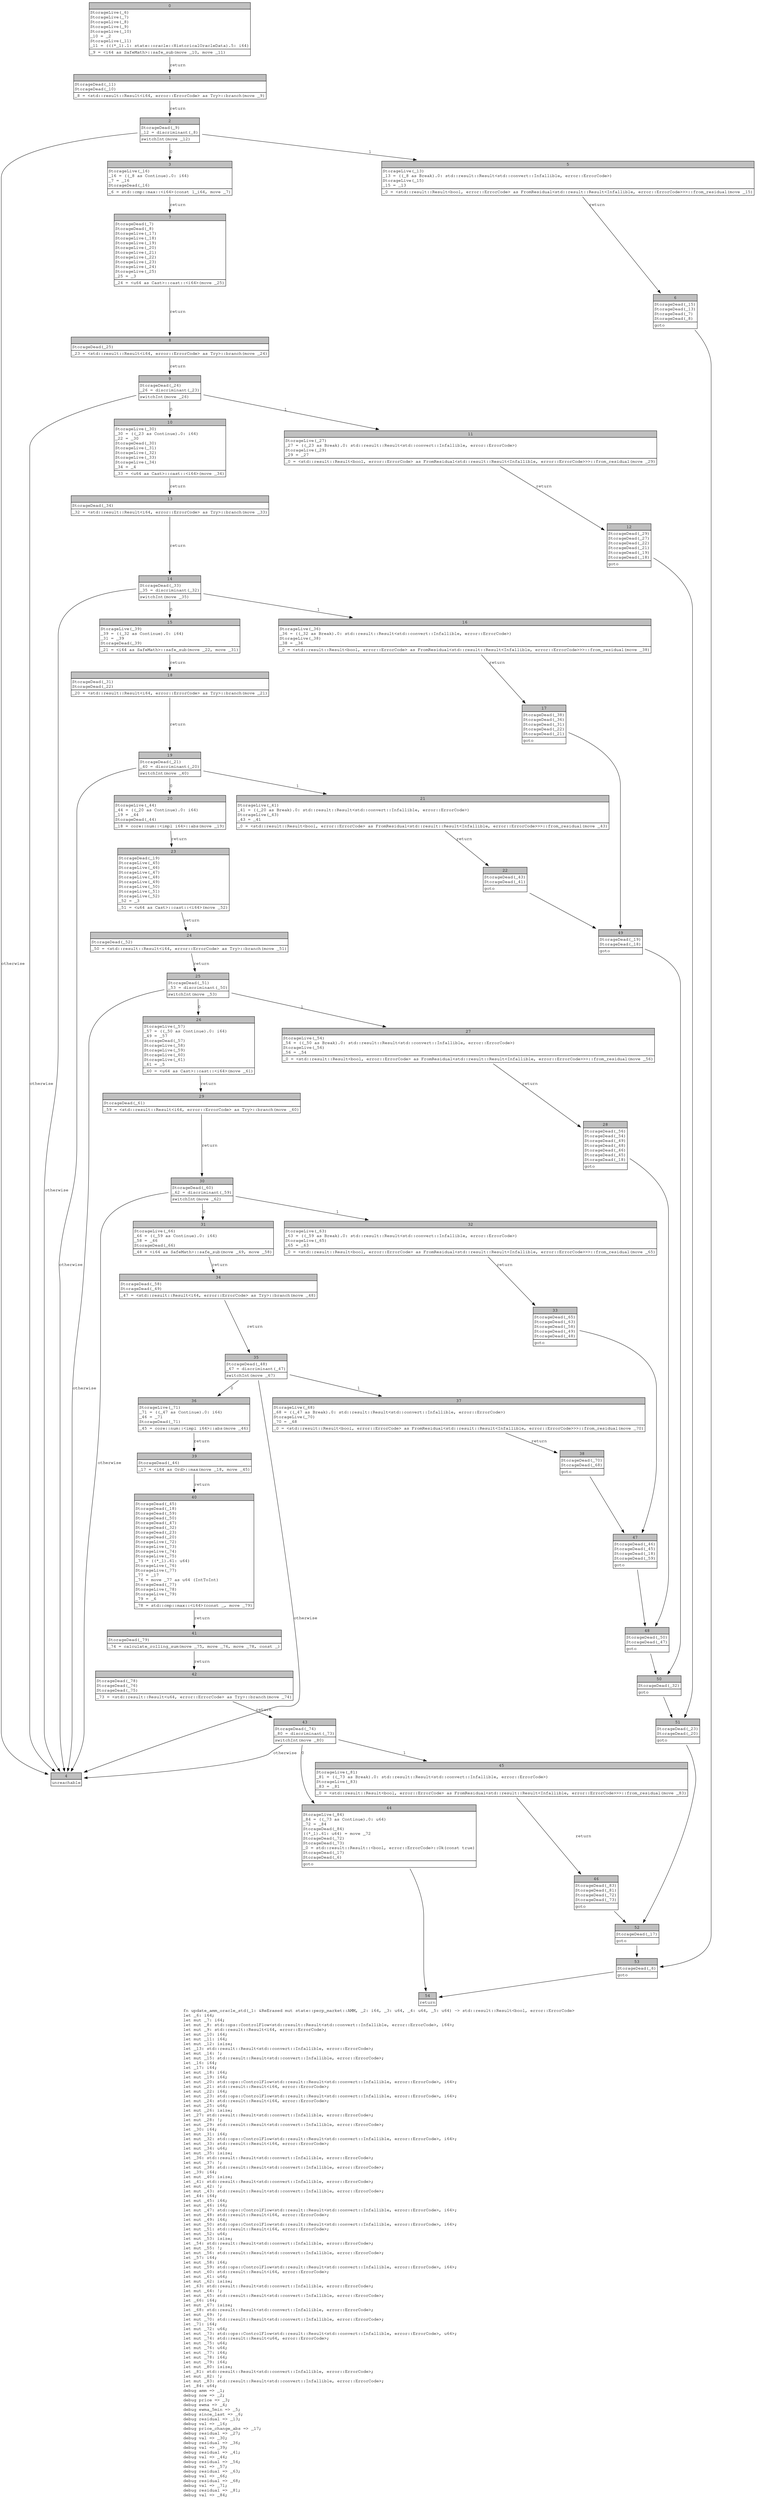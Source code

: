 digraph Mir_0_1803 {
    graph [fontname="Courier, monospace"];
    node [fontname="Courier, monospace"];
    edge [fontname="Courier, monospace"];
    label=<fn update_amm_oracle_std(_1: &amp;ReErased mut state::perp_market::AMM, _2: i64, _3: u64, _4: u64, _5: u64) -&gt; std::result::Result&lt;bool, error::ErrorCode&gt;<br align="left"/>let _6: i64;<br align="left"/>let mut _7: i64;<br align="left"/>let mut _8: std::ops::ControlFlow&lt;std::result::Result&lt;std::convert::Infallible, error::ErrorCode&gt;, i64&gt;;<br align="left"/>let mut _9: std::result::Result&lt;i64, error::ErrorCode&gt;;<br align="left"/>let mut _10: i64;<br align="left"/>let mut _11: i64;<br align="left"/>let mut _12: isize;<br align="left"/>let _13: std::result::Result&lt;std::convert::Infallible, error::ErrorCode&gt;;<br align="left"/>let mut _14: !;<br align="left"/>let mut _15: std::result::Result&lt;std::convert::Infallible, error::ErrorCode&gt;;<br align="left"/>let _16: i64;<br align="left"/>let _17: i64;<br align="left"/>let mut _18: i64;<br align="left"/>let mut _19: i64;<br align="left"/>let mut _20: std::ops::ControlFlow&lt;std::result::Result&lt;std::convert::Infallible, error::ErrorCode&gt;, i64&gt;;<br align="left"/>let mut _21: std::result::Result&lt;i64, error::ErrorCode&gt;;<br align="left"/>let mut _22: i64;<br align="left"/>let mut _23: std::ops::ControlFlow&lt;std::result::Result&lt;std::convert::Infallible, error::ErrorCode&gt;, i64&gt;;<br align="left"/>let mut _24: std::result::Result&lt;i64, error::ErrorCode&gt;;<br align="left"/>let mut _25: u64;<br align="left"/>let mut _26: isize;<br align="left"/>let _27: std::result::Result&lt;std::convert::Infallible, error::ErrorCode&gt;;<br align="left"/>let mut _28: !;<br align="left"/>let mut _29: std::result::Result&lt;std::convert::Infallible, error::ErrorCode&gt;;<br align="left"/>let _30: i64;<br align="left"/>let mut _31: i64;<br align="left"/>let mut _32: std::ops::ControlFlow&lt;std::result::Result&lt;std::convert::Infallible, error::ErrorCode&gt;, i64&gt;;<br align="left"/>let mut _33: std::result::Result&lt;i64, error::ErrorCode&gt;;<br align="left"/>let mut _34: u64;<br align="left"/>let mut _35: isize;<br align="left"/>let _36: std::result::Result&lt;std::convert::Infallible, error::ErrorCode&gt;;<br align="left"/>let mut _37: !;<br align="left"/>let mut _38: std::result::Result&lt;std::convert::Infallible, error::ErrorCode&gt;;<br align="left"/>let _39: i64;<br align="left"/>let mut _40: isize;<br align="left"/>let _41: std::result::Result&lt;std::convert::Infallible, error::ErrorCode&gt;;<br align="left"/>let mut _42: !;<br align="left"/>let mut _43: std::result::Result&lt;std::convert::Infallible, error::ErrorCode&gt;;<br align="left"/>let _44: i64;<br align="left"/>let mut _45: i64;<br align="left"/>let mut _46: i64;<br align="left"/>let mut _47: std::ops::ControlFlow&lt;std::result::Result&lt;std::convert::Infallible, error::ErrorCode&gt;, i64&gt;;<br align="left"/>let mut _48: std::result::Result&lt;i64, error::ErrorCode&gt;;<br align="left"/>let mut _49: i64;<br align="left"/>let mut _50: std::ops::ControlFlow&lt;std::result::Result&lt;std::convert::Infallible, error::ErrorCode&gt;, i64&gt;;<br align="left"/>let mut _51: std::result::Result&lt;i64, error::ErrorCode&gt;;<br align="left"/>let mut _52: u64;<br align="left"/>let mut _53: isize;<br align="left"/>let _54: std::result::Result&lt;std::convert::Infallible, error::ErrorCode&gt;;<br align="left"/>let mut _55: !;<br align="left"/>let mut _56: std::result::Result&lt;std::convert::Infallible, error::ErrorCode&gt;;<br align="left"/>let _57: i64;<br align="left"/>let mut _58: i64;<br align="left"/>let mut _59: std::ops::ControlFlow&lt;std::result::Result&lt;std::convert::Infallible, error::ErrorCode&gt;, i64&gt;;<br align="left"/>let mut _60: std::result::Result&lt;i64, error::ErrorCode&gt;;<br align="left"/>let mut _61: u64;<br align="left"/>let mut _62: isize;<br align="left"/>let _63: std::result::Result&lt;std::convert::Infallible, error::ErrorCode&gt;;<br align="left"/>let mut _64: !;<br align="left"/>let mut _65: std::result::Result&lt;std::convert::Infallible, error::ErrorCode&gt;;<br align="left"/>let _66: i64;<br align="left"/>let mut _67: isize;<br align="left"/>let _68: std::result::Result&lt;std::convert::Infallible, error::ErrorCode&gt;;<br align="left"/>let mut _69: !;<br align="left"/>let mut _70: std::result::Result&lt;std::convert::Infallible, error::ErrorCode&gt;;<br align="left"/>let _71: i64;<br align="left"/>let mut _72: u64;<br align="left"/>let mut _73: std::ops::ControlFlow&lt;std::result::Result&lt;std::convert::Infallible, error::ErrorCode&gt;, u64&gt;;<br align="left"/>let mut _74: std::result::Result&lt;u64, error::ErrorCode&gt;;<br align="left"/>let mut _75: u64;<br align="left"/>let mut _76: u64;<br align="left"/>let mut _77: i64;<br align="left"/>let mut _78: i64;<br align="left"/>let mut _79: i64;<br align="left"/>let mut _80: isize;<br align="left"/>let _81: std::result::Result&lt;std::convert::Infallible, error::ErrorCode&gt;;<br align="left"/>let mut _82: !;<br align="left"/>let mut _83: std::result::Result&lt;std::convert::Infallible, error::ErrorCode&gt;;<br align="left"/>let _84: u64;<br align="left"/>debug amm =&gt; _1;<br align="left"/>debug now =&gt; _2;<br align="left"/>debug price =&gt; _3;<br align="left"/>debug ewma =&gt; _4;<br align="left"/>debug ewma_5min =&gt; _5;<br align="left"/>debug since_last =&gt; _6;<br align="left"/>debug residual =&gt; _13;<br align="left"/>debug val =&gt; _16;<br align="left"/>debug price_change_abs =&gt; _17;<br align="left"/>debug residual =&gt; _27;<br align="left"/>debug val =&gt; _30;<br align="left"/>debug residual =&gt; _36;<br align="left"/>debug val =&gt; _39;<br align="left"/>debug residual =&gt; _41;<br align="left"/>debug val =&gt; _44;<br align="left"/>debug residual =&gt; _54;<br align="left"/>debug val =&gt; _57;<br align="left"/>debug residual =&gt; _63;<br align="left"/>debug val =&gt; _66;<br align="left"/>debug residual =&gt; _68;<br align="left"/>debug val =&gt; _71;<br align="left"/>debug residual =&gt; _81;<br align="left"/>debug val =&gt; _84;<br align="left"/>>;
    bb0__0_1803 [shape="none", label=<<table border="0" cellborder="1" cellspacing="0"><tr><td bgcolor="gray" align="center" colspan="1">0</td></tr><tr><td align="left" balign="left">StorageLive(_6)<br/>StorageLive(_7)<br/>StorageLive(_8)<br/>StorageLive(_9)<br/>StorageLive(_10)<br/>_10 = _2<br/>StorageLive(_11)<br/>_11 = (((*_1).1: state::oracle::HistoricalOracleData).5: i64)<br/></td></tr><tr><td align="left">_9 = &lt;i64 as SafeMath&gt;::safe_sub(move _10, move _11)</td></tr></table>>];
    bb1__0_1803 [shape="none", label=<<table border="0" cellborder="1" cellspacing="0"><tr><td bgcolor="gray" align="center" colspan="1">1</td></tr><tr><td align="left" balign="left">StorageDead(_11)<br/>StorageDead(_10)<br/></td></tr><tr><td align="left">_8 = &lt;std::result::Result&lt;i64, error::ErrorCode&gt; as Try&gt;::branch(move _9)</td></tr></table>>];
    bb2__0_1803 [shape="none", label=<<table border="0" cellborder="1" cellspacing="0"><tr><td bgcolor="gray" align="center" colspan="1">2</td></tr><tr><td align="left" balign="left">StorageDead(_9)<br/>_12 = discriminant(_8)<br/></td></tr><tr><td align="left">switchInt(move _12)</td></tr></table>>];
    bb3__0_1803 [shape="none", label=<<table border="0" cellborder="1" cellspacing="0"><tr><td bgcolor="gray" align="center" colspan="1">3</td></tr><tr><td align="left" balign="left">StorageLive(_16)<br/>_16 = ((_8 as Continue).0: i64)<br/>_7 = _16<br/>StorageDead(_16)<br/></td></tr><tr><td align="left">_6 = std::cmp::max::&lt;i64&gt;(const 1_i64, move _7)</td></tr></table>>];
    bb4__0_1803 [shape="none", label=<<table border="0" cellborder="1" cellspacing="0"><tr><td bgcolor="gray" align="center" colspan="1">4</td></tr><tr><td align="left">unreachable</td></tr></table>>];
    bb5__0_1803 [shape="none", label=<<table border="0" cellborder="1" cellspacing="0"><tr><td bgcolor="gray" align="center" colspan="1">5</td></tr><tr><td align="left" balign="left">StorageLive(_13)<br/>_13 = ((_8 as Break).0: std::result::Result&lt;std::convert::Infallible, error::ErrorCode&gt;)<br/>StorageLive(_15)<br/>_15 = _13<br/></td></tr><tr><td align="left">_0 = &lt;std::result::Result&lt;bool, error::ErrorCode&gt; as FromResidual&lt;std::result::Result&lt;Infallible, error::ErrorCode&gt;&gt;&gt;::from_residual(move _15)</td></tr></table>>];
    bb6__0_1803 [shape="none", label=<<table border="0" cellborder="1" cellspacing="0"><tr><td bgcolor="gray" align="center" colspan="1">6</td></tr><tr><td align="left" balign="left">StorageDead(_15)<br/>StorageDead(_13)<br/>StorageDead(_7)<br/>StorageDead(_8)<br/></td></tr><tr><td align="left">goto</td></tr></table>>];
    bb7__0_1803 [shape="none", label=<<table border="0" cellborder="1" cellspacing="0"><tr><td bgcolor="gray" align="center" colspan="1">7</td></tr><tr><td align="left" balign="left">StorageDead(_7)<br/>StorageDead(_8)<br/>StorageLive(_17)<br/>StorageLive(_18)<br/>StorageLive(_19)<br/>StorageLive(_20)<br/>StorageLive(_21)<br/>StorageLive(_22)<br/>StorageLive(_23)<br/>StorageLive(_24)<br/>StorageLive(_25)<br/>_25 = _3<br/></td></tr><tr><td align="left">_24 = &lt;u64 as Cast&gt;::cast::&lt;i64&gt;(move _25)</td></tr></table>>];
    bb8__0_1803 [shape="none", label=<<table border="0" cellborder="1" cellspacing="0"><tr><td bgcolor="gray" align="center" colspan="1">8</td></tr><tr><td align="left" balign="left">StorageDead(_25)<br/></td></tr><tr><td align="left">_23 = &lt;std::result::Result&lt;i64, error::ErrorCode&gt; as Try&gt;::branch(move _24)</td></tr></table>>];
    bb9__0_1803 [shape="none", label=<<table border="0" cellborder="1" cellspacing="0"><tr><td bgcolor="gray" align="center" colspan="1">9</td></tr><tr><td align="left" balign="left">StorageDead(_24)<br/>_26 = discriminant(_23)<br/></td></tr><tr><td align="left">switchInt(move _26)</td></tr></table>>];
    bb10__0_1803 [shape="none", label=<<table border="0" cellborder="1" cellspacing="0"><tr><td bgcolor="gray" align="center" colspan="1">10</td></tr><tr><td align="left" balign="left">StorageLive(_30)<br/>_30 = ((_23 as Continue).0: i64)<br/>_22 = _30<br/>StorageDead(_30)<br/>StorageLive(_31)<br/>StorageLive(_32)<br/>StorageLive(_33)<br/>StorageLive(_34)<br/>_34 = _4<br/></td></tr><tr><td align="left">_33 = &lt;u64 as Cast&gt;::cast::&lt;i64&gt;(move _34)</td></tr></table>>];
    bb11__0_1803 [shape="none", label=<<table border="0" cellborder="1" cellspacing="0"><tr><td bgcolor="gray" align="center" colspan="1">11</td></tr><tr><td align="left" balign="left">StorageLive(_27)<br/>_27 = ((_23 as Break).0: std::result::Result&lt;std::convert::Infallible, error::ErrorCode&gt;)<br/>StorageLive(_29)<br/>_29 = _27<br/></td></tr><tr><td align="left">_0 = &lt;std::result::Result&lt;bool, error::ErrorCode&gt; as FromResidual&lt;std::result::Result&lt;Infallible, error::ErrorCode&gt;&gt;&gt;::from_residual(move _29)</td></tr></table>>];
    bb12__0_1803 [shape="none", label=<<table border="0" cellborder="1" cellspacing="0"><tr><td bgcolor="gray" align="center" colspan="1">12</td></tr><tr><td align="left" balign="left">StorageDead(_29)<br/>StorageDead(_27)<br/>StorageDead(_22)<br/>StorageDead(_21)<br/>StorageDead(_19)<br/>StorageDead(_18)<br/></td></tr><tr><td align="left">goto</td></tr></table>>];
    bb13__0_1803 [shape="none", label=<<table border="0" cellborder="1" cellspacing="0"><tr><td bgcolor="gray" align="center" colspan="1">13</td></tr><tr><td align="left" balign="left">StorageDead(_34)<br/></td></tr><tr><td align="left">_32 = &lt;std::result::Result&lt;i64, error::ErrorCode&gt; as Try&gt;::branch(move _33)</td></tr></table>>];
    bb14__0_1803 [shape="none", label=<<table border="0" cellborder="1" cellspacing="0"><tr><td bgcolor="gray" align="center" colspan="1">14</td></tr><tr><td align="left" balign="left">StorageDead(_33)<br/>_35 = discriminant(_32)<br/></td></tr><tr><td align="left">switchInt(move _35)</td></tr></table>>];
    bb15__0_1803 [shape="none", label=<<table border="0" cellborder="1" cellspacing="0"><tr><td bgcolor="gray" align="center" colspan="1">15</td></tr><tr><td align="left" balign="left">StorageLive(_39)<br/>_39 = ((_32 as Continue).0: i64)<br/>_31 = _39<br/>StorageDead(_39)<br/></td></tr><tr><td align="left">_21 = &lt;i64 as SafeMath&gt;::safe_sub(move _22, move _31)</td></tr></table>>];
    bb16__0_1803 [shape="none", label=<<table border="0" cellborder="1" cellspacing="0"><tr><td bgcolor="gray" align="center" colspan="1">16</td></tr><tr><td align="left" balign="left">StorageLive(_36)<br/>_36 = ((_32 as Break).0: std::result::Result&lt;std::convert::Infallible, error::ErrorCode&gt;)<br/>StorageLive(_38)<br/>_38 = _36<br/></td></tr><tr><td align="left">_0 = &lt;std::result::Result&lt;bool, error::ErrorCode&gt; as FromResidual&lt;std::result::Result&lt;Infallible, error::ErrorCode&gt;&gt;&gt;::from_residual(move _38)</td></tr></table>>];
    bb17__0_1803 [shape="none", label=<<table border="0" cellborder="1" cellspacing="0"><tr><td bgcolor="gray" align="center" colspan="1">17</td></tr><tr><td align="left" balign="left">StorageDead(_38)<br/>StorageDead(_36)<br/>StorageDead(_31)<br/>StorageDead(_22)<br/>StorageDead(_21)<br/></td></tr><tr><td align="left">goto</td></tr></table>>];
    bb18__0_1803 [shape="none", label=<<table border="0" cellborder="1" cellspacing="0"><tr><td bgcolor="gray" align="center" colspan="1">18</td></tr><tr><td align="left" balign="left">StorageDead(_31)<br/>StorageDead(_22)<br/></td></tr><tr><td align="left">_20 = &lt;std::result::Result&lt;i64, error::ErrorCode&gt; as Try&gt;::branch(move _21)</td></tr></table>>];
    bb19__0_1803 [shape="none", label=<<table border="0" cellborder="1" cellspacing="0"><tr><td bgcolor="gray" align="center" colspan="1">19</td></tr><tr><td align="left" balign="left">StorageDead(_21)<br/>_40 = discriminant(_20)<br/></td></tr><tr><td align="left">switchInt(move _40)</td></tr></table>>];
    bb20__0_1803 [shape="none", label=<<table border="0" cellborder="1" cellspacing="0"><tr><td bgcolor="gray" align="center" colspan="1">20</td></tr><tr><td align="left" balign="left">StorageLive(_44)<br/>_44 = ((_20 as Continue).0: i64)<br/>_19 = _44<br/>StorageDead(_44)<br/></td></tr><tr><td align="left">_18 = core::num::&lt;impl i64&gt;::abs(move _19)</td></tr></table>>];
    bb21__0_1803 [shape="none", label=<<table border="0" cellborder="1" cellspacing="0"><tr><td bgcolor="gray" align="center" colspan="1">21</td></tr><tr><td align="left" balign="left">StorageLive(_41)<br/>_41 = ((_20 as Break).0: std::result::Result&lt;std::convert::Infallible, error::ErrorCode&gt;)<br/>StorageLive(_43)<br/>_43 = _41<br/></td></tr><tr><td align="left">_0 = &lt;std::result::Result&lt;bool, error::ErrorCode&gt; as FromResidual&lt;std::result::Result&lt;Infallible, error::ErrorCode&gt;&gt;&gt;::from_residual(move _43)</td></tr></table>>];
    bb22__0_1803 [shape="none", label=<<table border="0" cellborder="1" cellspacing="0"><tr><td bgcolor="gray" align="center" colspan="1">22</td></tr><tr><td align="left" balign="left">StorageDead(_43)<br/>StorageDead(_41)<br/></td></tr><tr><td align="left">goto</td></tr></table>>];
    bb23__0_1803 [shape="none", label=<<table border="0" cellborder="1" cellspacing="0"><tr><td bgcolor="gray" align="center" colspan="1">23</td></tr><tr><td align="left" balign="left">StorageDead(_19)<br/>StorageLive(_45)<br/>StorageLive(_46)<br/>StorageLive(_47)<br/>StorageLive(_48)<br/>StorageLive(_49)<br/>StorageLive(_50)<br/>StorageLive(_51)<br/>StorageLive(_52)<br/>_52 = _3<br/></td></tr><tr><td align="left">_51 = &lt;u64 as Cast&gt;::cast::&lt;i64&gt;(move _52)</td></tr></table>>];
    bb24__0_1803 [shape="none", label=<<table border="0" cellborder="1" cellspacing="0"><tr><td bgcolor="gray" align="center" colspan="1">24</td></tr><tr><td align="left" balign="left">StorageDead(_52)<br/></td></tr><tr><td align="left">_50 = &lt;std::result::Result&lt;i64, error::ErrorCode&gt; as Try&gt;::branch(move _51)</td></tr></table>>];
    bb25__0_1803 [shape="none", label=<<table border="0" cellborder="1" cellspacing="0"><tr><td bgcolor="gray" align="center" colspan="1">25</td></tr><tr><td align="left" balign="left">StorageDead(_51)<br/>_53 = discriminant(_50)<br/></td></tr><tr><td align="left">switchInt(move _53)</td></tr></table>>];
    bb26__0_1803 [shape="none", label=<<table border="0" cellborder="1" cellspacing="0"><tr><td bgcolor="gray" align="center" colspan="1">26</td></tr><tr><td align="left" balign="left">StorageLive(_57)<br/>_57 = ((_50 as Continue).0: i64)<br/>_49 = _57<br/>StorageDead(_57)<br/>StorageLive(_58)<br/>StorageLive(_59)<br/>StorageLive(_60)<br/>StorageLive(_61)<br/>_61 = _5<br/></td></tr><tr><td align="left">_60 = &lt;u64 as Cast&gt;::cast::&lt;i64&gt;(move _61)</td></tr></table>>];
    bb27__0_1803 [shape="none", label=<<table border="0" cellborder="1" cellspacing="0"><tr><td bgcolor="gray" align="center" colspan="1">27</td></tr><tr><td align="left" balign="left">StorageLive(_54)<br/>_54 = ((_50 as Break).0: std::result::Result&lt;std::convert::Infallible, error::ErrorCode&gt;)<br/>StorageLive(_56)<br/>_56 = _54<br/></td></tr><tr><td align="left">_0 = &lt;std::result::Result&lt;bool, error::ErrorCode&gt; as FromResidual&lt;std::result::Result&lt;Infallible, error::ErrorCode&gt;&gt;&gt;::from_residual(move _56)</td></tr></table>>];
    bb28__0_1803 [shape="none", label=<<table border="0" cellborder="1" cellspacing="0"><tr><td bgcolor="gray" align="center" colspan="1">28</td></tr><tr><td align="left" balign="left">StorageDead(_56)<br/>StorageDead(_54)<br/>StorageDead(_49)<br/>StorageDead(_48)<br/>StorageDead(_46)<br/>StorageDead(_45)<br/>StorageDead(_18)<br/></td></tr><tr><td align="left">goto</td></tr></table>>];
    bb29__0_1803 [shape="none", label=<<table border="0" cellborder="1" cellspacing="0"><tr><td bgcolor="gray" align="center" colspan="1">29</td></tr><tr><td align="left" balign="left">StorageDead(_61)<br/></td></tr><tr><td align="left">_59 = &lt;std::result::Result&lt;i64, error::ErrorCode&gt; as Try&gt;::branch(move _60)</td></tr></table>>];
    bb30__0_1803 [shape="none", label=<<table border="0" cellborder="1" cellspacing="0"><tr><td bgcolor="gray" align="center" colspan="1">30</td></tr><tr><td align="left" balign="left">StorageDead(_60)<br/>_62 = discriminant(_59)<br/></td></tr><tr><td align="left">switchInt(move _62)</td></tr></table>>];
    bb31__0_1803 [shape="none", label=<<table border="0" cellborder="1" cellspacing="0"><tr><td bgcolor="gray" align="center" colspan="1">31</td></tr><tr><td align="left" balign="left">StorageLive(_66)<br/>_66 = ((_59 as Continue).0: i64)<br/>_58 = _66<br/>StorageDead(_66)<br/></td></tr><tr><td align="left">_48 = &lt;i64 as SafeMath&gt;::safe_sub(move _49, move _58)</td></tr></table>>];
    bb32__0_1803 [shape="none", label=<<table border="0" cellborder="1" cellspacing="0"><tr><td bgcolor="gray" align="center" colspan="1">32</td></tr><tr><td align="left" balign="left">StorageLive(_63)<br/>_63 = ((_59 as Break).0: std::result::Result&lt;std::convert::Infallible, error::ErrorCode&gt;)<br/>StorageLive(_65)<br/>_65 = _63<br/></td></tr><tr><td align="left">_0 = &lt;std::result::Result&lt;bool, error::ErrorCode&gt; as FromResidual&lt;std::result::Result&lt;Infallible, error::ErrorCode&gt;&gt;&gt;::from_residual(move _65)</td></tr></table>>];
    bb33__0_1803 [shape="none", label=<<table border="0" cellborder="1" cellspacing="0"><tr><td bgcolor="gray" align="center" colspan="1">33</td></tr><tr><td align="left" balign="left">StorageDead(_65)<br/>StorageDead(_63)<br/>StorageDead(_58)<br/>StorageDead(_49)<br/>StorageDead(_48)<br/></td></tr><tr><td align="left">goto</td></tr></table>>];
    bb34__0_1803 [shape="none", label=<<table border="0" cellborder="1" cellspacing="0"><tr><td bgcolor="gray" align="center" colspan="1">34</td></tr><tr><td align="left" balign="left">StorageDead(_58)<br/>StorageDead(_49)<br/></td></tr><tr><td align="left">_47 = &lt;std::result::Result&lt;i64, error::ErrorCode&gt; as Try&gt;::branch(move _48)</td></tr></table>>];
    bb35__0_1803 [shape="none", label=<<table border="0" cellborder="1" cellspacing="0"><tr><td bgcolor="gray" align="center" colspan="1">35</td></tr><tr><td align="left" balign="left">StorageDead(_48)<br/>_67 = discriminant(_47)<br/></td></tr><tr><td align="left">switchInt(move _67)</td></tr></table>>];
    bb36__0_1803 [shape="none", label=<<table border="0" cellborder="1" cellspacing="0"><tr><td bgcolor="gray" align="center" colspan="1">36</td></tr><tr><td align="left" balign="left">StorageLive(_71)<br/>_71 = ((_47 as Continue).0: i64)<br/>_46 = _71<br/>StorageDead(_71)<br/></td></tr><tr><td align="left">_45 = core::num::&lt;impl i64&gt;::abs(move _46)</td></tr></table>>];
    bb37__0_1803 [shape="none", label=<<table border="0" cellborder="1" cellspacing="0"><tr><td bgcolor="gray" align="center" colspan="1">37</td></tr><tr><td align="left" balign="left">StorageLive(_68)<br/>_68 = ((_47 as Break).0: std::result::Result&lt;std::convert::Infallible, error::ErrorCode&gt;)<br/>StorageLive(_70)<br/>_70 = _68<br/></td></tr><tr><td align="left">_0 = &lt;std::result::Result&lt;bool, error::ErrorCode&gt; as FromResidual&lt;std::result::Result&lt;Infallible, error::ErrorCode&gt;&gt;&gt;::from_residual(move _70)</td></tr></table>>];
    bb38__0_1803 [shape="none", label=<<table border="0" cellborder="1" cellspacing="0"><tr><td bgcolor="gray" align="center" colspan="1">38</td></tr><tr><td align="left" balign="left">StorageDead(_70)<br/>StorageDead(_68)<br/></td></tr><tr><td align="left">goto</td></tr></table>>];
    bb39__0_1803 [shape="none", label=<<table border="0" cellborder="1" cellspacing="0"><tr><td bgcolor="gray" align="center" colspan="1">39</td></tr><tr><td align="left" balign="left">StorageDead(_46)<br/></td></tr><tr><td align="left">_17 = &lt;i64 as Ord&gt;::max(move _18, move _45)</td></tr></table>>];
    bb40__0_1803 [shape="none", label=<<table border="0" cellborder="1" cellspacing="0"><tr><td bgcolor="gray" align="center" colspan="1">40</td></tr><tr><td align="left" balign="left">StorageDead(_45)<br/>StorageDead(_18)<br/>StorageDead(_59)<br/>StorageDead(_50)<br/>StorageDead(_47)<br/>StorageDead(_32)<br/>StorageDead(_23)<br/>StorageDead(_20)<br/>StorageLive(_72)<br/>StorageLive(_73)<br/>StorageLive(_74)<br/>StorageLive(_75)<br/>_75 = ((*_1).61: u64)<br/>StorageLive(_76)<br/>StorageLive(_77)<br/>_77 = _17<br/>_76 = move _77 as u64 (IntToInt)<br/>StorageDead(_77)<br/>StorageLive(_78)<br/>StorageLive(_79)<br/>_79 = _6<br/></td></tr><tr><td align="left">_78 = std::cmp::max::&lt;i64&gt;(const _, move _79)</td></tr></table>>];
    bb41__0_1803 [shape="none", label=<<table border="0" cellborder="1" cellspacing="0"><tr><td bgcolor="gray" align="center" colspan="1">41</td></tr><tr><td align="left" balign="left">StorageDead(_79)<br/></td></tr><tr><td align="left">_74 = calculate_rolling_sum(move _75, move _76, move _78, const _)</td></tr></table>>];
    bb42__0_1803 [shape="none", label=<<table border="0" cellborder="1" cellspacing="0"><tr><td bgcolor="gray" align="center" colspan="1">42</td></tr><tr><td align="left" balign="left">StorageDead(_78)<br/>StorageDead(_76)<br/>StorageDead(_75)<br/></td></tr><tr><td align="left">_73 = &lt;std::result::Result&lt;u64, error::ErrorCode&gt; as Try&gt;::branch(move _74)</td></tr></table>>];
    bb43__0_1803 [shape="none", label=<<table border="0" cellborder="1" cellspacing="0"><tr><td bgcolor="gray" align="center" colspan="1">43</td></tr><tr><td align="left" balign="left">StorageDead(_74)<br/>_80 = discriminant(_73)<br/></td></tr><tr><td align="left">switchInt(move _80)</td></tr></table>>];
    bb44__0_1803 [shape="none", label=<<table border="0" cellborder="1" cellspacing="0"><tr><td bgcolor="gray" align="center" colspan="1">44</td></tr><tr><td align="left" balign="left">StorageLive(_84)<br/>_84 = ((_73 as Continue).0: u64)<br/>_72 = _84<br/>StorageDead(_84)<br/>((*_1).61: u64) = move _72<br/>StorageDead(_72)<br/>StorageDead(_73)<br/>_0 = std::result::Result::&lt;bool, error::ErrorCode&gt;::Ok(const true)<br/>StorageDead(_17)<br/>StorageDead(_6)<br/></td></tr><tr><td align="left">goto</td></tr></table>>];
    bb45__0_1803 [shape="none", label=<<table border="0" cellborder="1" cellspacing="0"><tr><td bgcolor="gray" align="center" colspan="1">45</td></tr><tr><td align="left" balign="left">StorageLive(_81)<br/>_81 = ((_73 as Break).0: std::result::Result&lt;std::convert::Infallible, error::ErrorCode&gt;)<br/>StorageLive(_83)<br/>_83 = _81<br/></td></tr><tr><td align="left">_0 = &lt;std::result::Result&lt;bool, error::ErrorCode&gt; as FromResidual&lt;std::result::Result&lt;Infallible, error::ErrorCode&gt;&gt;&gt;::from_residual(move _83)</td></tr></table>>];
    bb46__0_1803 [shape="none", label=<<table border="0" cellborder="1" cellspacing="0"><tr><td bgcolor="gray" align="center" colspan="1">46</td></tr><tr><td align="left" balign="left">StorageDead(_83)<br/>StorageDead(_81)<br/>StorageDead(_72)<br/>StorageDead(_73)<br/></td></tr><tr><td align="left">goto</td></tr></table>>];
    bb47__0_1803 [shape="none", label=<<table border="0" cellborder="1" cellspacing="0"><tr><td bgcolor="gray" align="center" colspan="1">47</td></tr><tr><td align="left" balign="left">StorageDead(_46)<br/>StorageDead(_45)<br/>StorageDead(_18)<br/>StorageDead(_59)<br/></td></tr><tr><td align="left">goto</td></tr></table>>];
    bb48__0_1803 [shape="none", label=<<table border="0" cellborder="1" cellspacing="0"><tr><td bgcolor="gray" align="center" colspan="1">48</td></tr><tr><td align="left" balign="left">StorageDead(_50)<br/>StorageDead(_47)<br/></td></tr><tr><td align="left">goto</td></tr></table>>];
    bb49__0_1803 [shape="none", label=<<table border="0" cellborder="1" cellspacing="0"><tr><td bgcolor="gray" align="center" colspan="1">49</td></tr><tr><td align="left" balign="left">StorageDead(_19)<br/>StorageDead(_18)<br/></td></tr><tr><td align="left">goto</td></tr></table>>];
    bb50__0_1803 [shape="none", label=<<table border="0" cellborder="1" cellspacing="0"><tr><td bgcolor="gray" align="center" colspan="1">50</td></tr><tr><td align="left" balign="left">StorageDead(_32)<br/></td></tr><tr><td align="left">goto</td></tr></table>>];
    bb51__0_1803 [shape="none", label=<<table border="0" cellborder="1" cellspacing="0"><tr><td bgcolor="gray" align="center" colspan="1">51</td></tr><tr><td align="left" balign="left">StorageDead(_23)<br/>StorageDead(_20)<br/></td></tr><tr><td align="left">goto</td></tr></table>>];
    bb52__0_1803 [shape="none", label=<<table border="0" cellborder="1" cellspacing="0"><tr><td bgcolor="gray" align="center" colspan="1">52</td></tr><tr><td align="left" balign="left">StorageDead(_17)<br/></td></tr><tr><td align="left">goto</td></tr></table>>];
    bb53__0_1803 [shape="none", label=<<table border="0" cellborder="1" cellspacing="0"><tr><td bgcolor="gray" align="center" colspan="1">53</td></tr><tr><td align="left" balign="left">StorageDead(_6)<br/></td></tr><tr><td align="left">goto</td></tr></table>>];
    bb54__0_1803 [shape="none", label=<<table border="0" cellborder="1" cellspacing="0"><tr><td bgcolor="gray" align="center" colspan="1">54</td></tr><tr><td align="left">return</td></tr></table>>];
    bb0__0_1803 -> bb1__0_1803 [label="return"];
    bb1__0_1803 -> bb2__0_1803 [label="return"];
    bb2__0_1803 -> bb3__0_1803 [label="0"];
    bb2__0_1803 -> bb5__0_1803 [label="1"];
    bb2__0_1803 -> bb4__0_1803 [label="otherwise"];
    bb3__0_1803 -> bb7__0_1803 [label="return"];
    bb5__0_1803 -> bb6__0_1803 [label="return"];
    bb6__0_1803 -> bb53__0_1803 [label=""];
    bb7__0_1803 -> bb8__0_1803 [label="return"];
    bb8__0_1803 -> bb9__0_1803 [label="return"];
    bb9__0_1803 -> bb10__0_1803 [label="0"];
    bb9__0_1803 -> bb11__0_1803 [label="1"];
    bb9__0_1803 -> bb4__0_1803 [label="otherwise"];
    bb10__0_1803 -> bb13__0_1803 [label="return"];
    bb11__0_1803 -> bb12__0_1803 [label="return"];
    bb12__0_1803 -> bb51__0_1803 [label=""];
    bb13__0_1803 -> bb14__0_1803 [label="return"];
    bb14__0_1803 -> bb15__0_1803 [label="0"];
    bb14__0_1803 -> bb16__0_1803 [label="1"];
    bb14__0_1803 -> bb4__0_1803 [label="otherwise"];
    bb15__0_1803 -> bb18__0_1803 [label="return"];
    bb16__0_1803 -> bb17__0_1803 [label="return"];
    bb17__0_1803 -> bb49__0_1803 [label=""];
    bb18__0_1803 -> bb19__0_1803 [label="return"];
    bb19__0_1803 -> bb20__0_1803 [label="0"];
    bb19__0_1803 -> bb21__0_1803 [label="1"];
    bb19__0_1803 -> bb4__0_1803 [label="otherwise"];
    bb20__0_1803 -> bb23__0_1803 [label="return"];
    bb21__0_1803 -> bb22__0_1803 [label="return"];
    bb22__0_1803 -> bb49__0_1803 [label=""];
    bb23__0_1803 -> bb24__0_1803 [label="return"];
    bb24__0_1803 -> bb25__0_1803 [label="return"];
    bb25__0_1803 -> bb26__0_1803 [label="0"];
    bb25__0_1803 -> bb27__0_1803 [label="1"];
    bb25__0_1803 -> bb4__0_1803 [label="otherwise"];
    bb26__0_1803 -> bb29__0_1803 [label="return"];
    bb27__0_1803 -> bb28__0_1803 [label="return"];
    bb28__0_1803 -> bb48__0_1803 [label=""];
    bb29__0_1803 -> bb30__0_1803 [label="return"];
    bb30__0_1803 -> bb31__0_1803 [label="0"];
    bb30__0_1803 -> bb32__0_1803 [label="1"];
    bb30__0_1803 -> bb4__0_1803 [label="otherwise"];
    bb31__0_1803 -> bb34__0_1803 [label="return"];
    bb32__0_1803 -> bb33__0_1803 [label="return"];
    bb33__0_1803 -> bb47__0_1803 [label=""];
    bb34__0_1803 -> bb35__0_1803 [label="return"];
    bb35__0_1803 -> bb36__0_1803 [label="0"];
    bb35__0_1803 -> bb37__0_1803 [label="1"];
    bb35__0_1803 -> bb4__0_1803 [label="otherwise"];
    bb36__0_1803 -> bb39__0_1803 [label="return"];
    bb37__0_1803 -> bb38__0_1803 [label="return"];
    bb38__0_1803 -> bb47__0_1803 [label=""];
    bb39__0_1803 -> bb40__0_1803 [label="return"];
    bb40__0_1803 -> bb41__0_1803 [label="return"];
    bb41__0_1803 -> bb42__0_1803 [label="return"];
    bb42__0_1803 -> bb43__0_1803 [label="return"];
    bb43__0_1803 -> bb44__0_1803 [label="0"];
    bb43__0_1803 -> bb45__0_1803 [label="1"];
    bb43__0_1803 -> bb4__0_1803 [label="otherwise"];
    bb44__0_1803 -> bb54__0_1803 [label=""];
    bb45__0_1803 -> bb46__0_1803 [label="return"];
    bb46__0_1803 -> bb52__0_1803 [label=""];
    bb47__0_1803 -> bb48__0_1803 [label=""];
    bb48__0_1803 -> bb50__0_1803 [label=""];
    bb49__0_1803 -> bb50__0_1803 [label=""];
    bb50__0_1803 -> bb51__0_1803 [label=""];
    bb51__0_1803 -> bb52__0_1803 [label=""];
    bb52__0_1803 -> bb53__0_1803 [label=""];
    bb53__0_1803 -> bb54__0_1803 [label=""];
}
